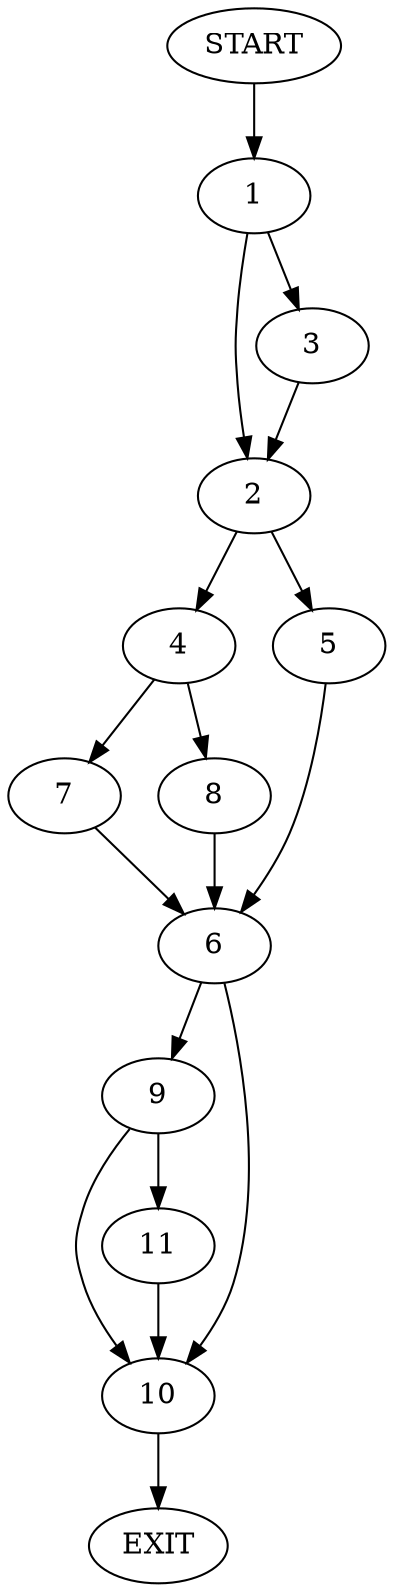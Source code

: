 digraph {
0 [label="START"]
12 [label="EXIT"]
0 -> 1
1 -> 2
1 -> 3
2 -> 4
2 -> 5
3 -> 2
5 -> 6
4 -> 7
4 -> 8
6 -> 9
6 -> 10
8 -> 6
7 -> 6
9 -> 10
9 -> 11
10 -> 12
11 -> 10
}
